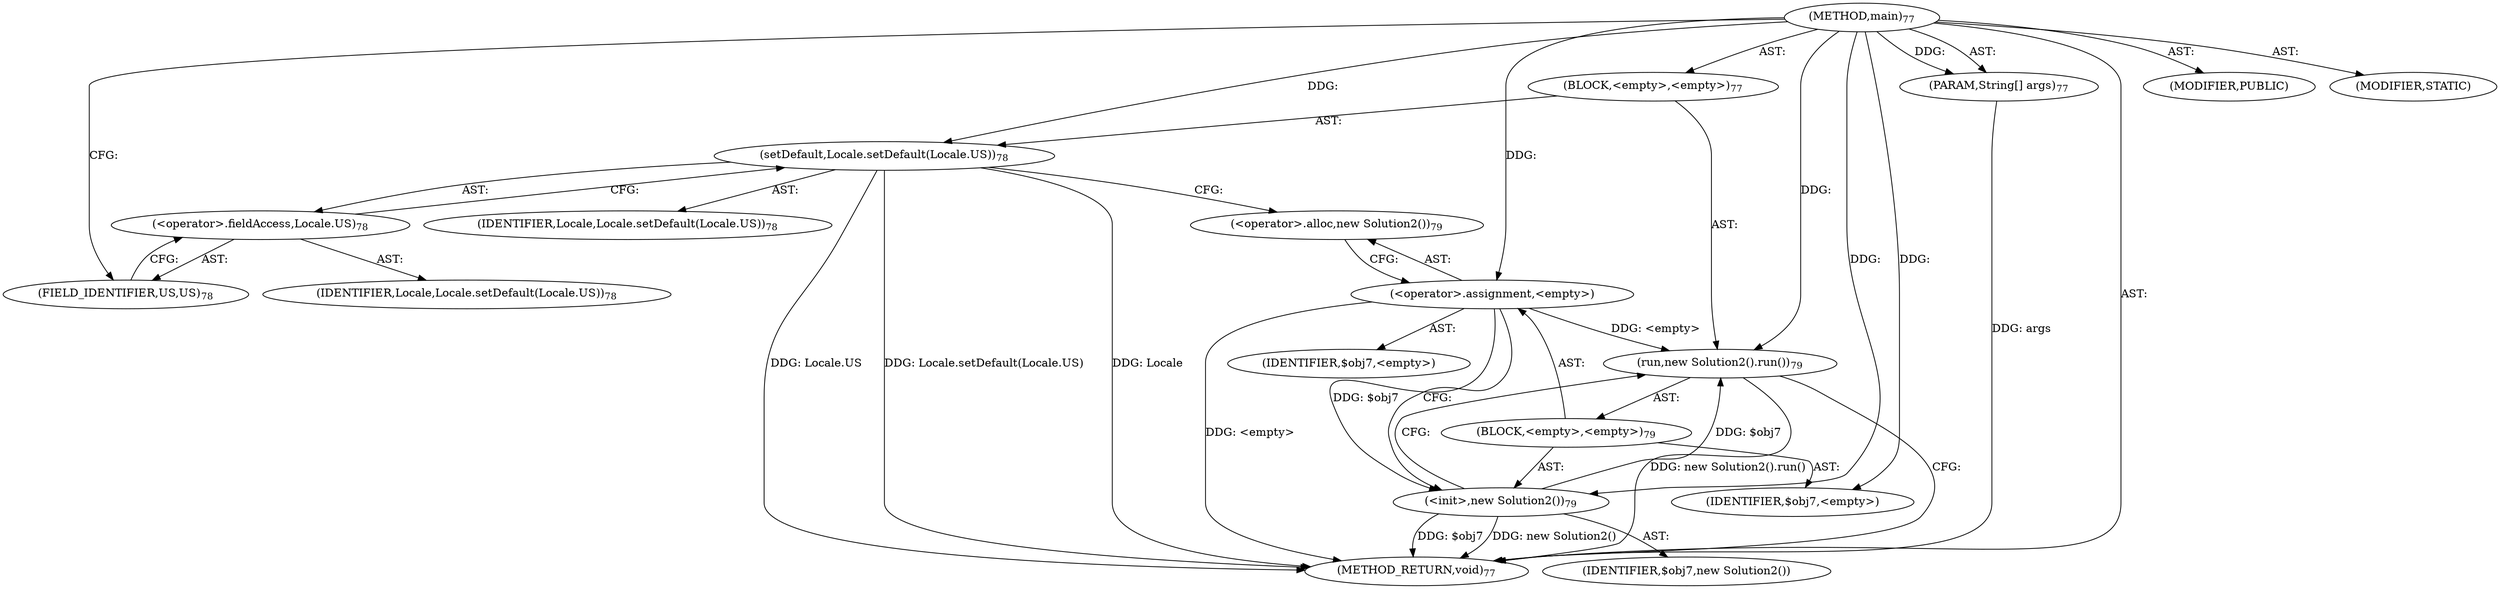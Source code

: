 digraph "main" {  
"363" [label = <(METHOD,main)<SUB>77</SUB>> ]
"364" [label = <(PARAM,String[] args)<SUB>77</SUB>> ]
"365" [label = <(BLOCK,&lt;empty&gt;,&lt;empty&gt;)<SUB>77</SUB>> ]
"366" [label = <(setDefault,Locale.setDefault(Locale.US))<SUB>78</SUB>> ]
"367" [label = <(IDENTIFIER,Locale,Locale.setDefault(Locale.US))<SUB>78</SUB>> ]
"368" [label = <(&lt;operator&gt;.fieldAccess,Locale.US)<SUB>78</SUB>> ]
"369" [label = <(IDENTIFIER,Locale,Locale.setDefault(Locale.US))<SUB>78</SUB>> ]
"370" [label = <(FIELD_IDENTIFIER,US,US)<SUB>78</SUB>> ]
"371" [label = <(run,new Solution2().run())<SUB>79</SUB>> ]
"372" [label = <(BLOCK,&lt;empty&gt;,&lt;empty&gt;)<SUB>79</SUB>> ]
"373" [label = <(&lt;operator&gt;.assignment,&lt;empty&gt;)> ]
"374" [label = <(IDENTIFIER,$obj7,&lt;empty&gt;)> ]
"375" [label = <(&lt;operator&gt;.alloc,new Solution2())<SUB>79</SUB>> ]
"376" [label = <(&lt;init&gt;,new Solution2())<SUB>79</SUB>> ]
"377" [label = <(IDENTIFIER,$obj7,new Solution2())> ]
"378" [label = <(IDENTIFIER,$obj7,&lt;empty&gt;)> ]
"379" [label = <(MODIFIER,PUBLIC)> ]
"380" [label = <(MODIFIER,STATIC)> ]
"381" [label = <(METHOD_RETURN,void)<SUB>77</SUB>> ]
  "363" -> "364"  [ label = "AST: "] 
  "363" -> "365"  [ label = "AST: "] 
  "363" -> "379"  [ label = "AST: "] 
  "363" -> "380"  [ label = "AST: "] 
  "363" -> "381"  [ label = "AST: "] 
  "365" -> "366"  [ label = "AST: "] 
  "365" -> "371"  [ label = "AST: "] 
  "366" -> "367"  [ label = "AST: "] 
  "366" -> "368"  [ label = "AST: "] 
  "368" -> "369"  [ label = "AST: "] 
  "368" -> "370"  [ label = "AST: "] 
  "371" -> "372"  [ label = "AST: "] 
  "372" -> "373"  [ label = "AST: "] 
  "372" -> "376"  [ label = "AST: "] 
  "372" -> "378"  [ label = "AST: "] 
  "373" -> "374"  [ label = "AST: "] 
  "373" -> "375"  [ label = "AST: "] 
  "376" -> "377"  [ label = "AST: "] 
  "366" -> "375"  [ label = "CFG: "] 
  "371" -> "381"  [ label = "CFG: "] 
  "368" -> "366"  [ label = "CFG: "] 
  "370" -> "368"  [ label = "CFG: "] 
  "373" -> "376"  [ label = "CFG: "] 
  "376" -> "371"  [ label = "CFG: "] 
  "375" -> "373"  [ label = "CFG: "] 
  "363" -> "370"  [ label = "CFG: "] 
  "364" -> "381"  [ label = "DDG: args"] 
  "366" -> "381"  [ label = "DDG: Locale"] 
  "366" -> "381"  [ label = "DDG: Locale.US"] 
  "366" -> "381"  [ label = "DDG: Locale.setDefault(Locale.US)"] 
  "373" -> "381"  [ label = "DDG: &lt;empty&gt;"] 
  "376" -> "381"  [ label = "DDG: $obj7"] 
  "376" -> "381"  [ label = "DDG: new Solution2()"] 
  "371" -> "381"  [ label = "DDG: new Solution2().run()"] 
  "363" -> "364"  [ label = "DDG: "] 
  "363" -> "366"  [ label = "DDG: "] 
  "373" -> "371"  [ label = "DDG: &lt;empty&gt;"] 
  "376" -> "371"  [ label = "DDG: $obj7"] 
  "363" -> "371"  [ label = "DDG: "] 
  "363" -> "373"  [ label = "DDG: "] 
  "363" -> "378"  [ label = "DDG: "] 
  "373" -> "376"  [ label = "DDG: $obj7"] 
  "363" -> "376"  [ label = "DDG: "] 
}
